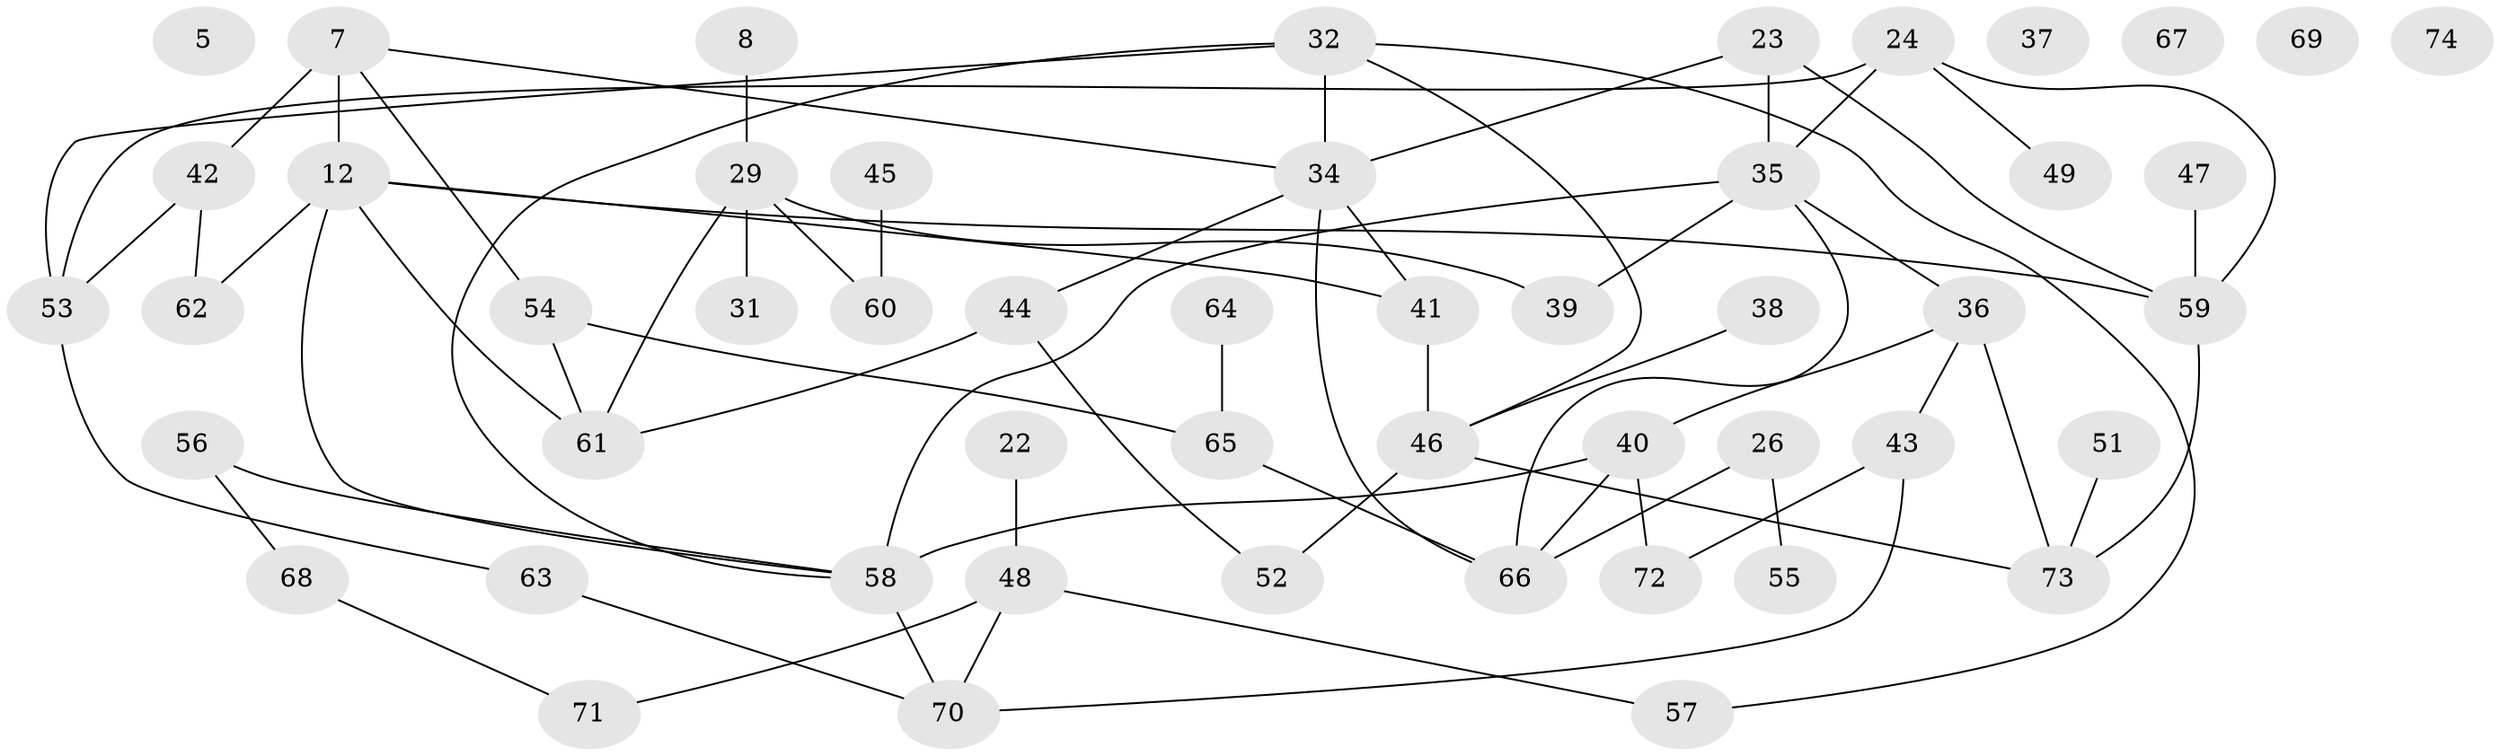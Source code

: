 // original degree distribution, {2: 0.32432432432432434, 4: 0.13513513513513514, 5: 0.10810810810810811, 0: 0.06756756756756757, 1: 0.13513513513513514, 3: 0.21621621621621623, 6: 0.013513513513513514}
// Generated by graph-tools (version 1.1) at 2025/42/03/04/25 21:42:31]
// undirected, 51 vertices, 69 edges
graph export_dot {
graph [start="1"]
  node [color=gray90,style=filled];
  5;
  7;
  8;
  12 [super="+4"];
  22;
  23;
  24;
  26;
  29 [super="+20"];
  31;
  32 [super="+16"];
  34 [super="+15"];
  35 [super="+3"];
  36;
  37;
  38;
  39;
  40 [super="+27+30+33"];
  41 [super="+9+25"];
  42 [super="+11"];
  43;
  44;
  45;
  46 [super="+28"];
  47;
  48;
  49;
  51;
  52;
  53 [super="+2"];
  54;
  55;
  56;
  57;
  58 [super="+18+50"];
  59 [super="+17+14+1"];
  60;
  61 [super="+13+21"];
  62;
  63;
  64;
  65;
  66;
  67;
  68;
  69;
  70;
  71;
  72;
  73;
  74;
  7 -- 12 [weight=2];
  7 -- 54;
  7 -- 34;
  7 -- 42;
  8 -- 29;
  12 -- 62;
  12 -- 58;
  12 -- 41;
  12 -- 59;
  12 -- 61;
  22 -- 48;
  23 -- 35 [weight=2];
  23 -- 34;
  23 -- 59;
  24 -- 49;
  24 -- 53 [weight=2];
  24 -- 59;
  24 -- 35;
  26 -- 55;
  26 -- 66;
  29 -- 39;
  29 -- 60;
  29 -- 61;
  29 -- 31;
  32 -- 53;
  32 -- 34;
  32 -- 57;
  32 -- 58;
  32 -- 46;
  34 -- 66;
  34 -- 41;
  34 -- 44;
  35 -- 66;
  35 -- 36;
  35 -- 39;
  35 -- 58 [weight=2];
  36 -- 43;
  36 -- 73;
  36 -- 40;
  38 -- 46;
  40 -- 66;
  40 -- 58;
  40 -- 72;
  41 -- 46;
  42 -- 62;
  42 -- 53;
  43 -- 70;
  43 -- 72;
  44 -- 52;
  44 -- 61;
  45 -- 60;
  46 -- 73;
  46 -- 52;
  47 -- 59;
  48 -- 57;
  48 -- 70;
  48 -- 71;
  51 -- 73;
  53 -- 63;
  54 -- 61;
  54 -- 65;
  56 -- 68;
  56 -- 58;
  58 -- 70;
  59 -- 73;
  63 -- 70;
  64 -- 65;
  65 -- 66;
  68 -- 71;
}
